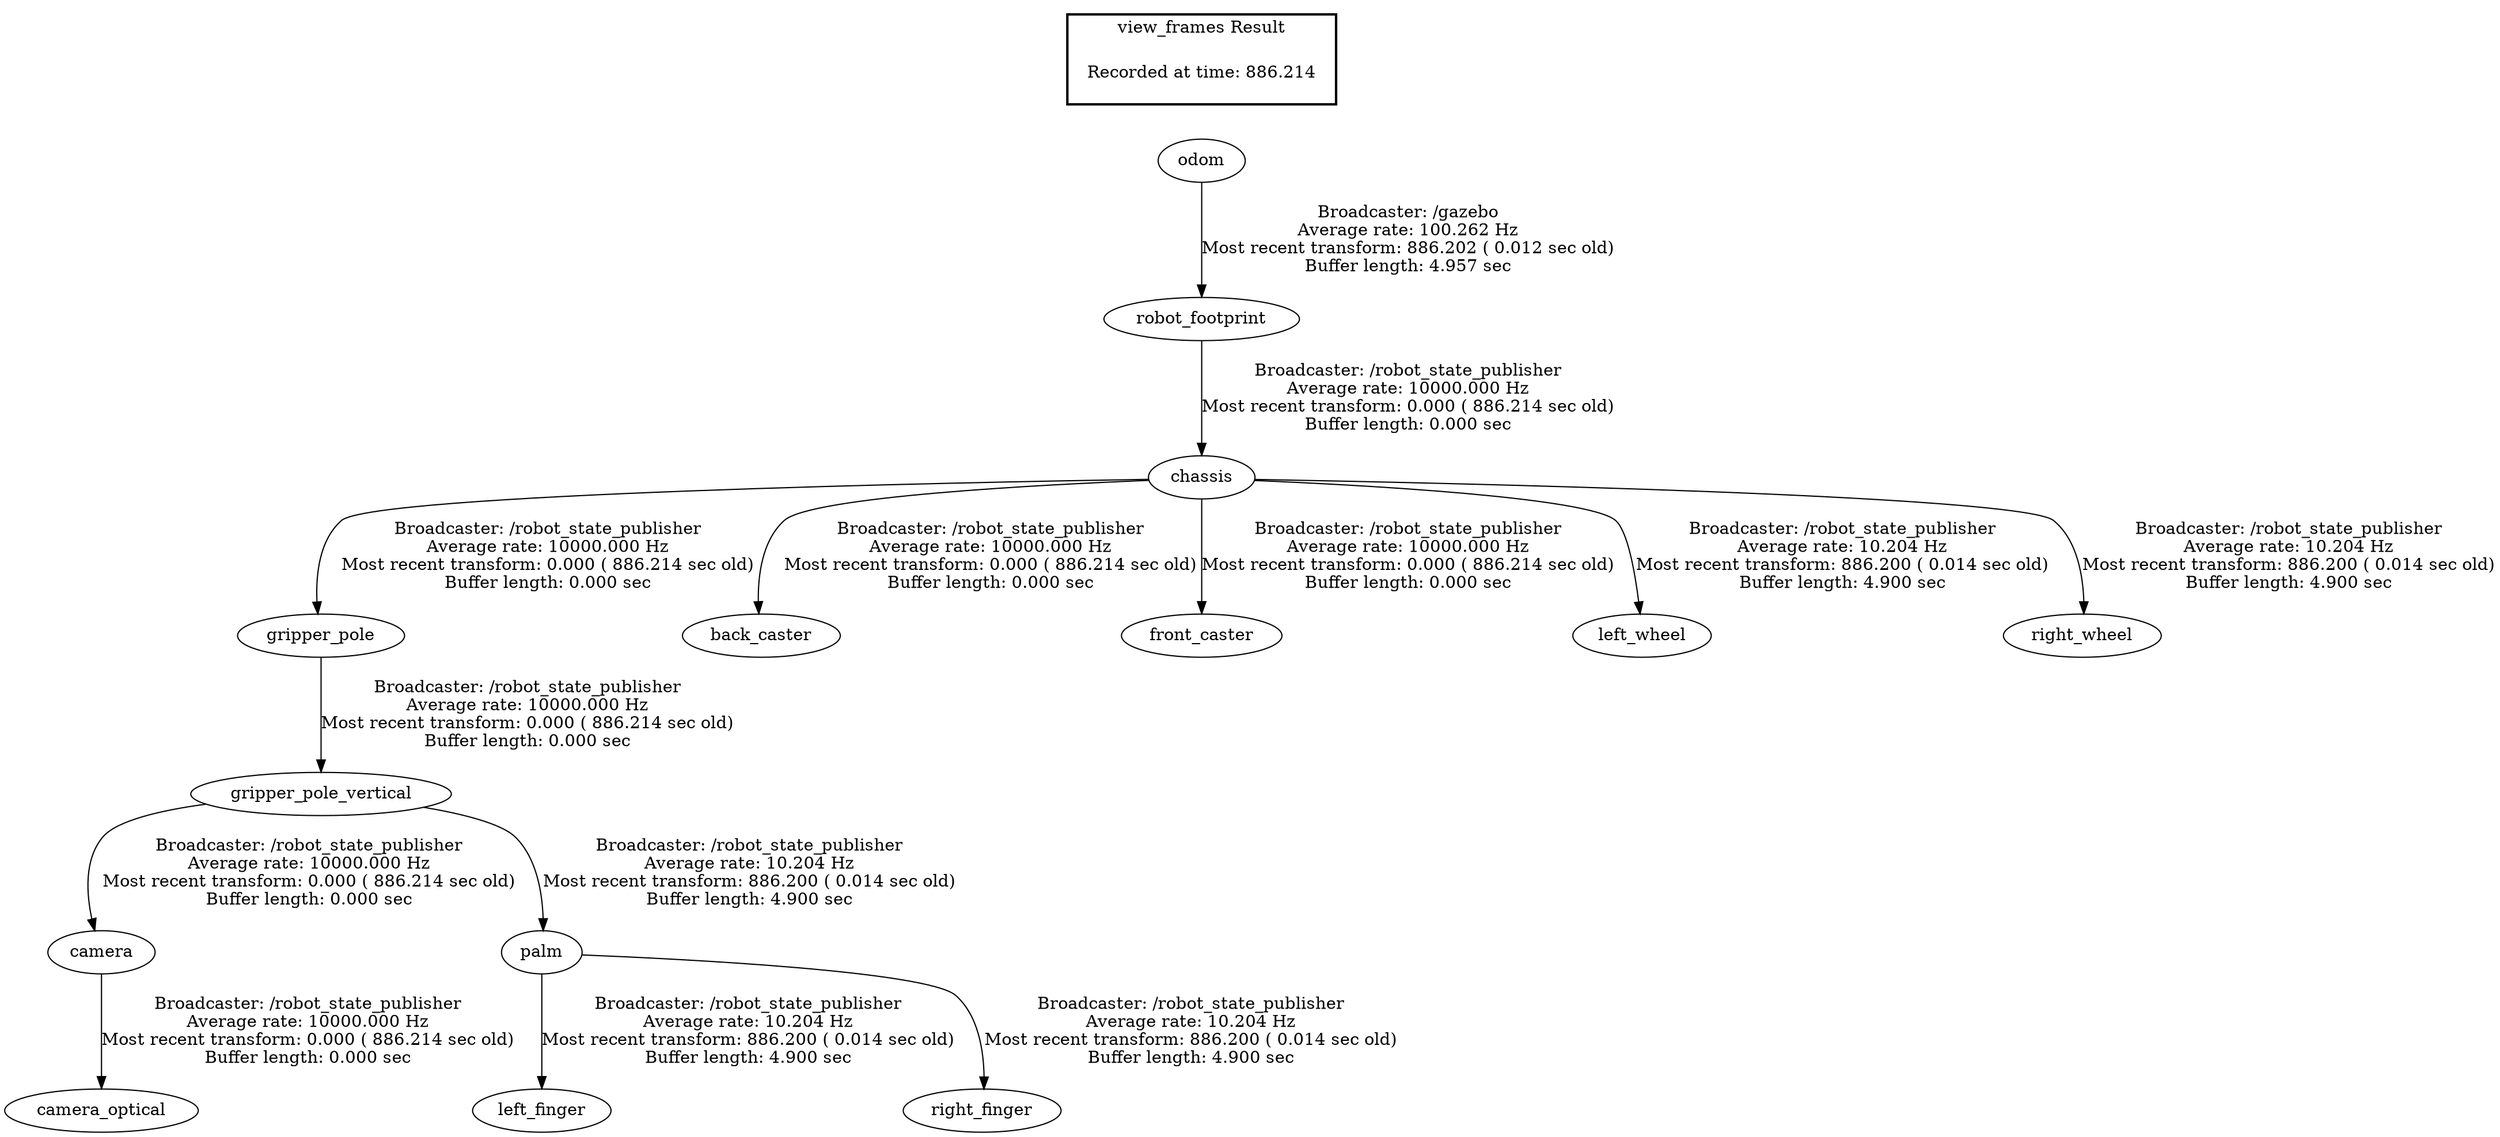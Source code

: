 digraph G {
"gripper_pole_vertical" -> "camera"[label="Broadcaster: /robot_state_publisher\nAverage rate: 10000.000 Hz\nMost recent transform: 0.000 ( 886.214 sec old)\nBuffer length: 0.000 sec\n"];
"gripper_pole" -> "gripper_pole_vertical"[label="Broadcaster: /robot_state_publisher\nAverage rate: 10000.000 Hz\nMost recent transform: 0.000 ( 886.214 sec old)\nBuffer length: 0.000 sec\n"];
"camera" -> "camera_optical"[label="Broadcaster: /robot_state_publisher\nAverage rate: 10000.000 Hz\nMost recent transform: 0.000 ( 886.214 sec old)\nBuffer length: 0.000 sec\n"];
"chassis" -> "back_caster"[label="Broadcaster: /robot_state_publisher\nAverage rate: 10000.000 Hz\nMost recent transform: 0.000 ( 886.214 sec old)\nBuffer length: 0.000 sec\n"];
"robot_footprint" -> "chassis"[label="Broadcaster: /robot_state_publisher\nAverage rate: 10000.000 Hz\nMost recent transform: 0.000 ( 886.214 sec old)\nBuffer length: 0.000 sec\n"];
"chassis" -> "front_caster"[label="Broadcaster: /robot_state_publisher\nAverage rate: 10000.000 Hz\nMost recent transform: 0.000 ( 886.214 sec old)\nBuffer length: 0.000 sec\n"];
"chassis" -> "gripper_pole"[label="Broadcaster: /robot_state_publisher\nAverage rate: 10000.000 Hz\nMost recent transform: 0.000 ( 886.214 sec old)\nBuffer length: 0.000 sec\n"];
"odom" -> "robot_footprint"[label="Broadcaster: /gazebo\nAverage rate: 100.262 Hz\nMost recent transform: 886.202 ( 0.012 sec old)\nBuffer length: 4.957 sec\n"];
"chassis" -> "left_wheel"[label="Broadcaster: /robot_state_publisher\nAverage rate: 10.204 Hz\nMost recent transform: 886.200 ( 0.014 sec old)\nBuffer length: 4.900 sec\n"];
"palm" -> "left_finger"[label="Broadcaster: /robot_state_publisher\nAverage rate: 10.204 Hz\nMost recent transform: 886.200 ( 0.014 sec old)\nBuffer length: 4.900 sec\n"];
"gripper_pole_vertical" -> "palm"[label="Broadcaster: /robot_state_publisher\nAverage rate: 10.204 Hz\nMost recent transform: 886.200 ( 0.014 sec old)\nBuffer length: 4.900 sec\n"];
"palm" -> "right_finger"[label="Broadcaster: /robot_state_publisher\nAverage rate: 10.204 Hz\nMost recent transform: 886.200 ( 0.014 sec old)\nBuffer length: 4.900 sec\n"];
"chassis" -> "right_wheel"[label="Broadcaster: /robot_state_publisher\nAverage rate: 10.204 Hz\nMost recent transform: 886.200 ( 0.014 sec old)\nBuffer length: 4.900 sec\n"];
edge [style=invis];
 subgraph cluster_legend { style=bold; color=black; label ="view_frames Result";
"Recorded at time: 886.214"[ shape=plaintext ] ;
 }->"odom";
}